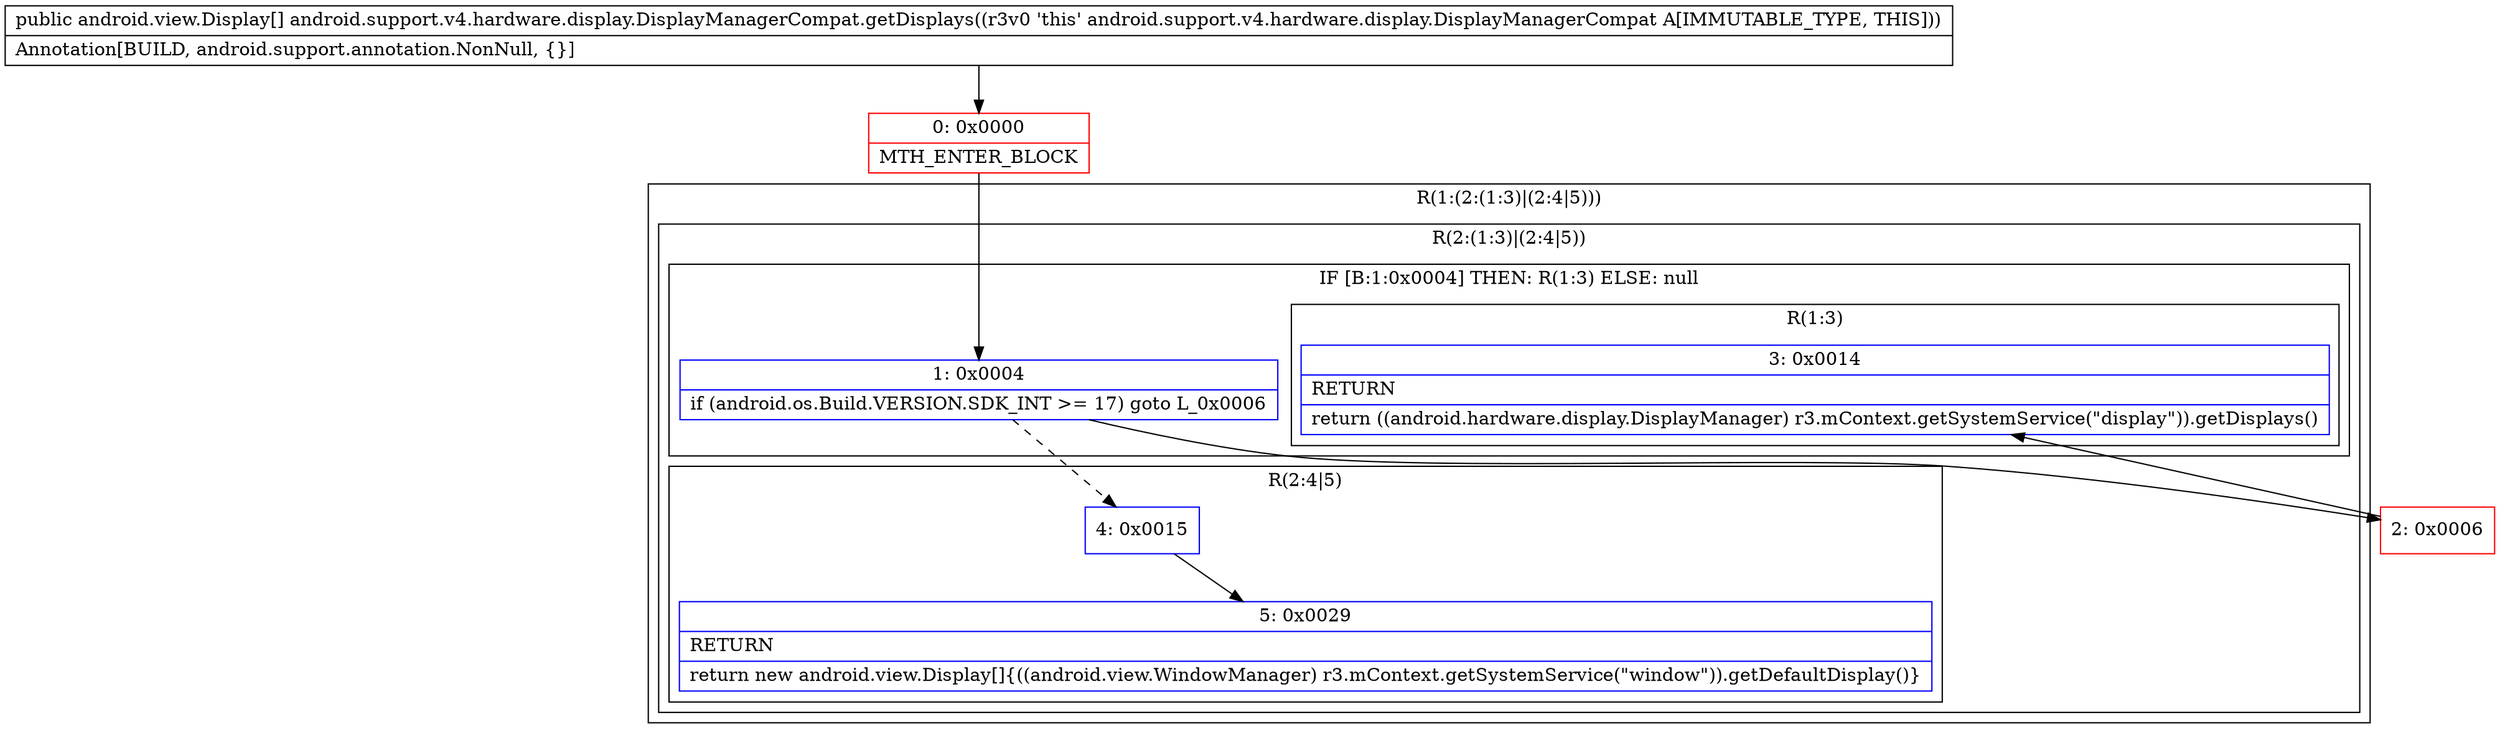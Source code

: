 digraph "CFG forandroid.support.v4.hardware.display.DisplayManagerCompat.getDisplays()[Landroid\/view\/Display;" {
subgraph cluster_Region_1664287484 {
label = "R(1:(2:(1:3)|(2:4|5)))";
node [shape=record,color=blue];
subgraph cluster_Region_1661362276 {
label = "R(2:(1:3)|(2:4|5))";
node [shape=record,color=blue];
subgraph cluster_IfRegion_1415893840 {
label = "IF [B:1:0x0004] THEN: R(1:3) ELSE: null";
node [shape=record,color=blue];
Node_1 [shape=record,label="{1\:\ 0x0004|if (android.os.Build.VERSION.SDK_INT \>= 17) goto L_0x0006\l}"];
subgraph cluster_Region_1602124666 {
label = "R(1:3)";
node [shape=record,color=blue];
Node_3 [shape=record,label="{3\:\ 0x0014|RETURN\l|return ((android.hardware.display.DisplayManager) r3.mContext.getSystemService(\"display\")).getDisplays()\l}"];
}
}
subgraph cluster_Region_614573707 {
label = "R(2:4|5)";
node [shape=record,color=blue];
Node_4 [shape=record,label="{4\:\ 0x0015}"];
Node_5 [shape=record,label="{5\:\ 0x0029|RETURN\l|return new android.view.Display[]\{((android.view.WindowManager) r3.mContext.getSystemService(\"window\")).getDefaultDisplay()\}\l}"];
}
}
}
Node_0 [shape=record,color=red,label="{0\:\ 0x0000|MTH_ENTER_BLOCK\l}"];
Node_2 [shape=record,color=red,label="{2\:\ 0x0006}"];
MethodNode[shape=record,label="{public android.view.Display[] android.support.v4.hardware.display.DisplayManagerCompat.getDisplays((r3v0 'this' android.support.v4.hardware.display.DisplayManagerCompat A[IMMUTABLE_TYPE, THIS]))  | Annotation[BUILD, android.support.annotation.NonNull, \{\}]\l}"];
MethodNode -> Node_0;
Node_1 -> Node_2;
Node_1 -> Node_4[style=dashed];
Node_4 -> Node_5;
Node_0 -> Node_1;
Node_2 -> Node_3;
}


